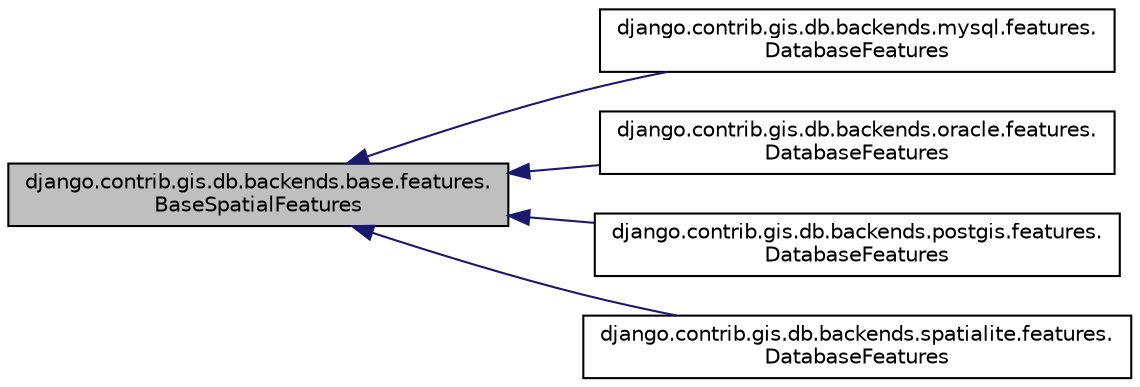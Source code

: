digraph "django.contrib.gis.db.backends.base.features.BaseSpatialFeatures"
{
 // LATEX_PDF_SIZE
  edge [fontname="Helvetica",fontsize="10",labelfontname="Helvetica",labelfontsize="10"];
  node [fontname="Helvetica",fontsize="10",shape=record];
  rankdir="LR";
  Node1 [label="django.contrib.gis.db.backends.base.features.\lBaseSpatialFeatures",height=0.2,width=0.4,color="black", fillcolor="grey75", style="filled", fontcolor="black",tooltip=" "];
  Node1 -> Node2 [dir="back",color="midnightblue",fontsize="10",style="solid",fontname="Helvetica"];
  Node2 [label="django.contrib.gis.db.backends.mysql.features.\lDatabaseFeatures",height=0.2,width=0.4,color="black", fillcolor="white", style="filled",URL="$da/d5b/classdjango_1_1contrib_1_1gis_1_1db_1_1backends_1_1mysql_1_1features_1_1_database_features.html",tooltip=" "];
  Node1 -> Node3 [dir="back",color="midnightblue",fontsize="10",style="solid",fontname="Helvetica"];
  Node3 [label="django.contrib.gis.db.backends.oracle.features.\lDatabaseFeatures",height=0.2,width=0.4,color="black", fillcolor="white", style="filled",URL="$d2/d3b/classdjango_1_1contrib_1_1gis_1_1db_1_1backends_1_1oracle_1_1features_1_1_database_features.html",tooltip=" "];
  Node1 -> Node4 [dir="back",color="midnightblue",fontsize="10",style="solid",fontname="Helvetica"];
  Node4 [label="django.contrib.gis.db.backends.postgis.features.\lDatabaseFeatures",height=0.2,width=0.4,color="black", fillcolor="white", style="filled",URL="$d9/d28/classdjango_1_1contrib_1_1gis_1_1db_1_1backends_1_1postgis_1_1features_1_1_database_features.html",tooltip=" "];
  Node1 -> Node5 [dir="back",color="midnightblue",fontsize="10",style="solid",fontname="Helvetica"];
  Node5 [label="django.contrib.gis.db.backends.spatialite.features.\lDatabaseFeatures",height=0.2,width=0.4,color="black", fillcolor="white", style="filled",URL="$d6/de0/classdjango_1_1contrib_1_1gis_1_1db_1_1backends_1_1spatialite_1_1features_1_1_database_features.html",tooltip=" "];
}
